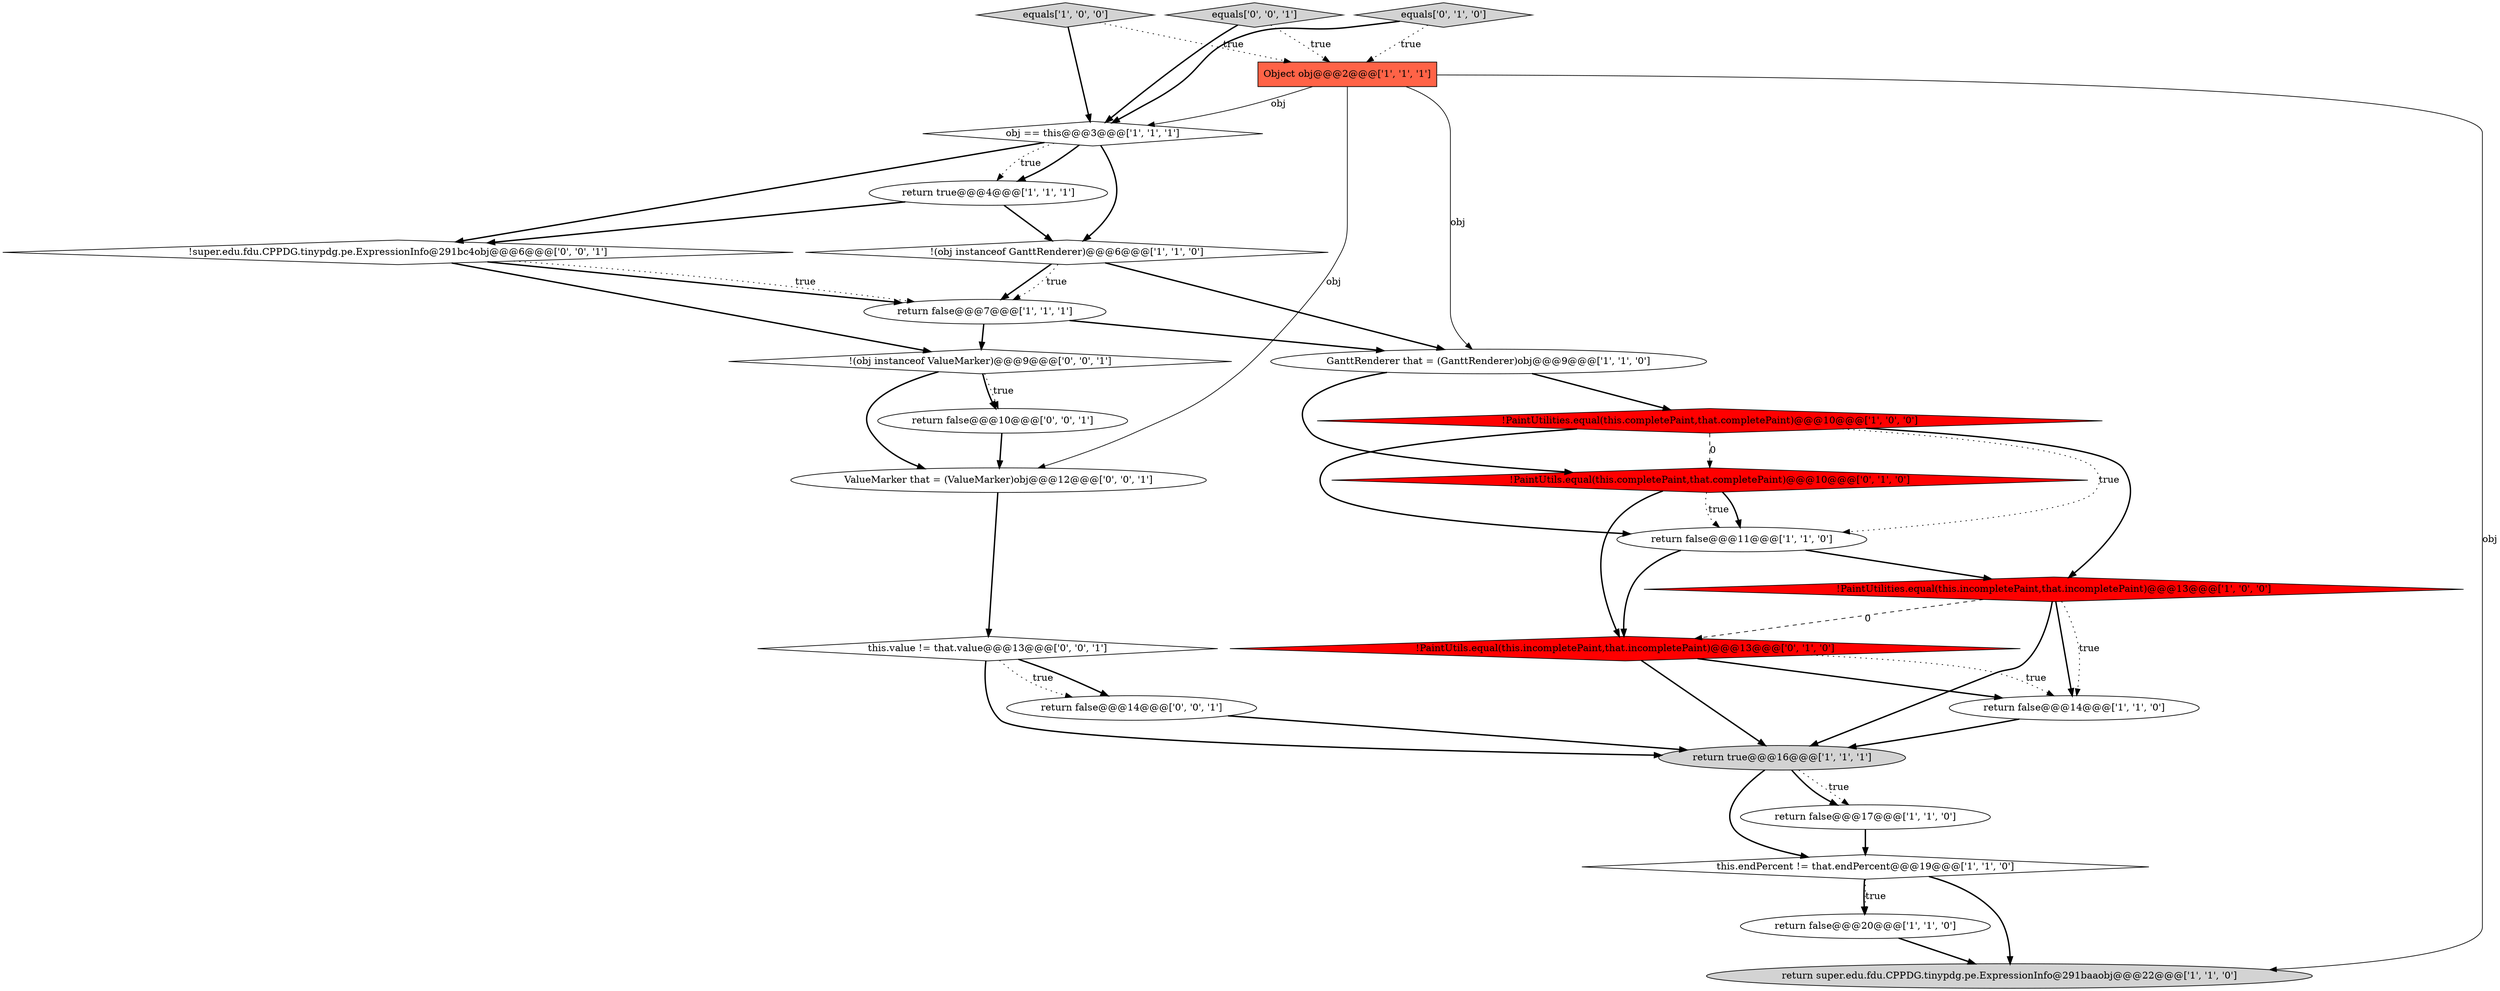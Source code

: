digraph {
19 [style = filled, label = "!(obj instanceof ValueMarker)@@@9@@@['0', '0', '1']", fillcolor = white, shape = diamond image = "AAA0AAABBB3BBB"];
1 [style = filled, label = "return false@@@14@@@['1', '1', '0']", fillcolor = white, shape = ellipse image = "AAA0AAABBB1BBB"];
18 [style = filled, label = "equals['0', '1', '0']", fillcolor = lightgray, shape = diamond image = "AAA0AAABBB2BBB"];
11 [style = filled, label = "this.endPercent != that.endPercent@@@19@@@['1', '1', '0']", fillcolor = white, shape = diamond image = "AAA0AAABBB1BBB"];
17 [style = filled, label = "!PaintUtils.equal(this.completePaint,that.completePaint)@@@10@@@['0', '1', '0']", fillcolor = red, shape = diamond image = "AAA1AAABBB2BBB"];
23 [style = filled, label = "!super.edu.fdu.CPPDG.tinypdg.pe.ExpressionInfo@291bc4obj@@@6@@@['0', '0', '1']", fillcolor = white, shape = diamond image = "AAA0AAABBB3BBB"];
8 [style = filled, label = "!(obj instanceof GanttRenderer)@@@6@@@['1', '1', '0']", fillcolor = white, shape = diamond image = "AAA0AAABBB1BBB"];
25 [style = filled, label = "equals['0', '0', '1']", fillcolor = lightgray, shape = diamond image = "AAA0AAABBB3BBB"];
2 [style = filled, label = "GanttRenderer that = (GanttRenderer)obj@@@9@@@['1', '1', '0']", fillcolor = white, shape = ellipse image = "AAA0AAABBB1BBB"];
0 [style = filled, label = "!PaintUtilities.equal(this.incompletePaint,that.incompletePaint)@@@13@@@['1', '0', '0']", fillcolor = red, shape = diamond image = "AAA1AAABBB1BBB"];
6 [style = filled, label = "obj == this@@@3@@@['1', '1', '1']", fillcolor = white, shape = diamond image = "AAA0AAABBB1BBB"];
12 [style = filled, label = "return false@@@20@@@['1', '1', '0']", fillcolor = white, shape = ellipse image = "AAA0AAABBB1BBB"];
14 [style = filled, label = "return true@@@4@@@['1', '1', '1']", fillcolor = white, shape = ellipse image = "AAA0AAABBB1BBB"];
20 [style = filled, label = "ValueMarker that = (ValueMarker)obj@@@12@@@['0', '0', '1']", fillcolor = white, shape = ellipse image = "AAA0AAABBB3BBB"];
22 [style = filled, label = "return false@@@10@@@['0', '0', '1']", fillcolor = white, shape = ellipse image = "AAA0AAABBB3BBB"];
3 [style = filled, label = "return false@@@7@@@['1', '1', '1']", fillcolor = white, shape = ellipse image = "AAA0AAABBB1BBB"];
24 [style = filled, label = "return false@@@14@@@['0', '0', '1']", fillcolor = white, shape = ellipse image = "AAA0AAABBB3BBB"];
13 [style = filled, label = "return super.edu.fdu.CPPDG.tinypdg.pe.ExpressionInfo@291baaobj@@@22@@@['1', '1', '0']", fillcolor = lightgray, shape = ellipse image = "AAA0AAABBB1BBB"];
21 [style = filled, label = "this.value != that.value@@@13@@@['0', '0', '1']", fillcolor = white, shape = diamond image = "AAA0AAABBB3BBB"];
10 [style = filled, label = "Object obj@@@2@@@['1', '1', '1']", fillcolor = tomato, shape = box image = "AAA0AAABBB1BBB"];
7 [style = filled, label = "return false@@@11@@@['1', '1', '0']", fillcolor = white, shape = ellipse image = "AAA0AAABBB1BBB"];
15 [style = filled, label = "return true@@@16@@@['1', '1', '1']", fillcolor = lightgray, shape = ellipse image = "AAA0AAABBB1BBB"];
16 [style = filled, label = "!PaintUtils.equal(this.incompletePaint,that.incompletePaint)@@@13@@@['0', '1', '0']", fillcolor = red, shape = diamond image = "AAA1AAABBB2BBB"];
9 [style = filled, label = "equals['1', '0', '0']", fillcolor = lightgray, shape = diamond image = "AAA0AAABBB1BBB"];
4 [style = filled, label = "!PaintUtilities.equal(this.completePaint,that.completePaint)@@@10@@@['1', '0', '0']", fillcolor = red, shape = diamond image = "AAA1AAABBB1BBB"];
5 [style = filled, label = "return false@@@17@@@['1', '1', '0']", fillcolor = white, shape = ellipse image = "AAA0AAABBB1BBB"];
2->17 [style = bold, label=""];
15->5 [style = dotted, label="true"];
16->15 [style = bold, label=""];
10->13 [style = solid, label="obj"];
4->17 [style = dashed, label="0"];
6->23 [style = bold, label=""];
1->15 [style = bold, label=""];
19->20 [style = bold, label=""];
21->15 [style = bold, label=""];
11->12 [style = dotted, label="true"];
8->3 [style = bold, label=""];
0->16 [style = dashed, label="0"];
4->7 [style = dotted, label="true"];
7->0 [style = bold, label=""];
11->12 [style = bold, label=""];
23->3 [style = bold, label=""];
21->24 [style = bold, label=""];
10->2 [style = solid, label="obj"];
10->6 [style = solid, label="obj"];
25->6 [style = bold, label=""];
2->4 [style = bold, label=""];
8->3 [style = dotted, label="true"];
4->7 [style = bold, label=""];
0->15 [style = bold, label=""];
15->5 [style = bold, label=""];
4->0 [style = bold, label=""];
9->6 [style = bold, label=""];
20->21 [style = bold, label=""];
18->10 [style = dotted, label="true"];
6->14 [style = bold, label=""];
17->7 [style = bold, label=""];
12->13 [style = bold, label=""];
6->14 [style = dotted, label="true"];
15->11 [style = bold, label=""];
21->24 [style = dotted, label="true"];
16->1 [style = dotted, label="true"];
8->2 [style = bold, label=""];
3->2 [style = bold, label=""];
16->1 [style = bold, label=""];
18->6 [style = bold, label=""];
14->23 [style = bold, label=""];
0->1 [style = bold, label=""];
3->19 [style = bold, label=""];
23->19 [style = bold, label=""];
22->20 [style = bold, label=""];
11->13 [style = bold, label=""];
6->8 [style = bold, label=""];
19->22 [style = dotted, label="true"];
7->16 [style = bold, label=""];
23->3 [style = dotted, label="true"];
10->20 [style = solid, label="obj"];
17->7 [style = dotted, label="true"];
14->8 [style = bold, label=""];
5->11 [style = bold, label=""];
25->10 [style = dotted, label="true"];
9->10 [style = dotted, label="true"];
19->22 [style = bold, label=""];
17->16 [style = bold, label=""];
0->1 [style = dotted, label="true"];
24->15 [style = bold, label=""];
}
